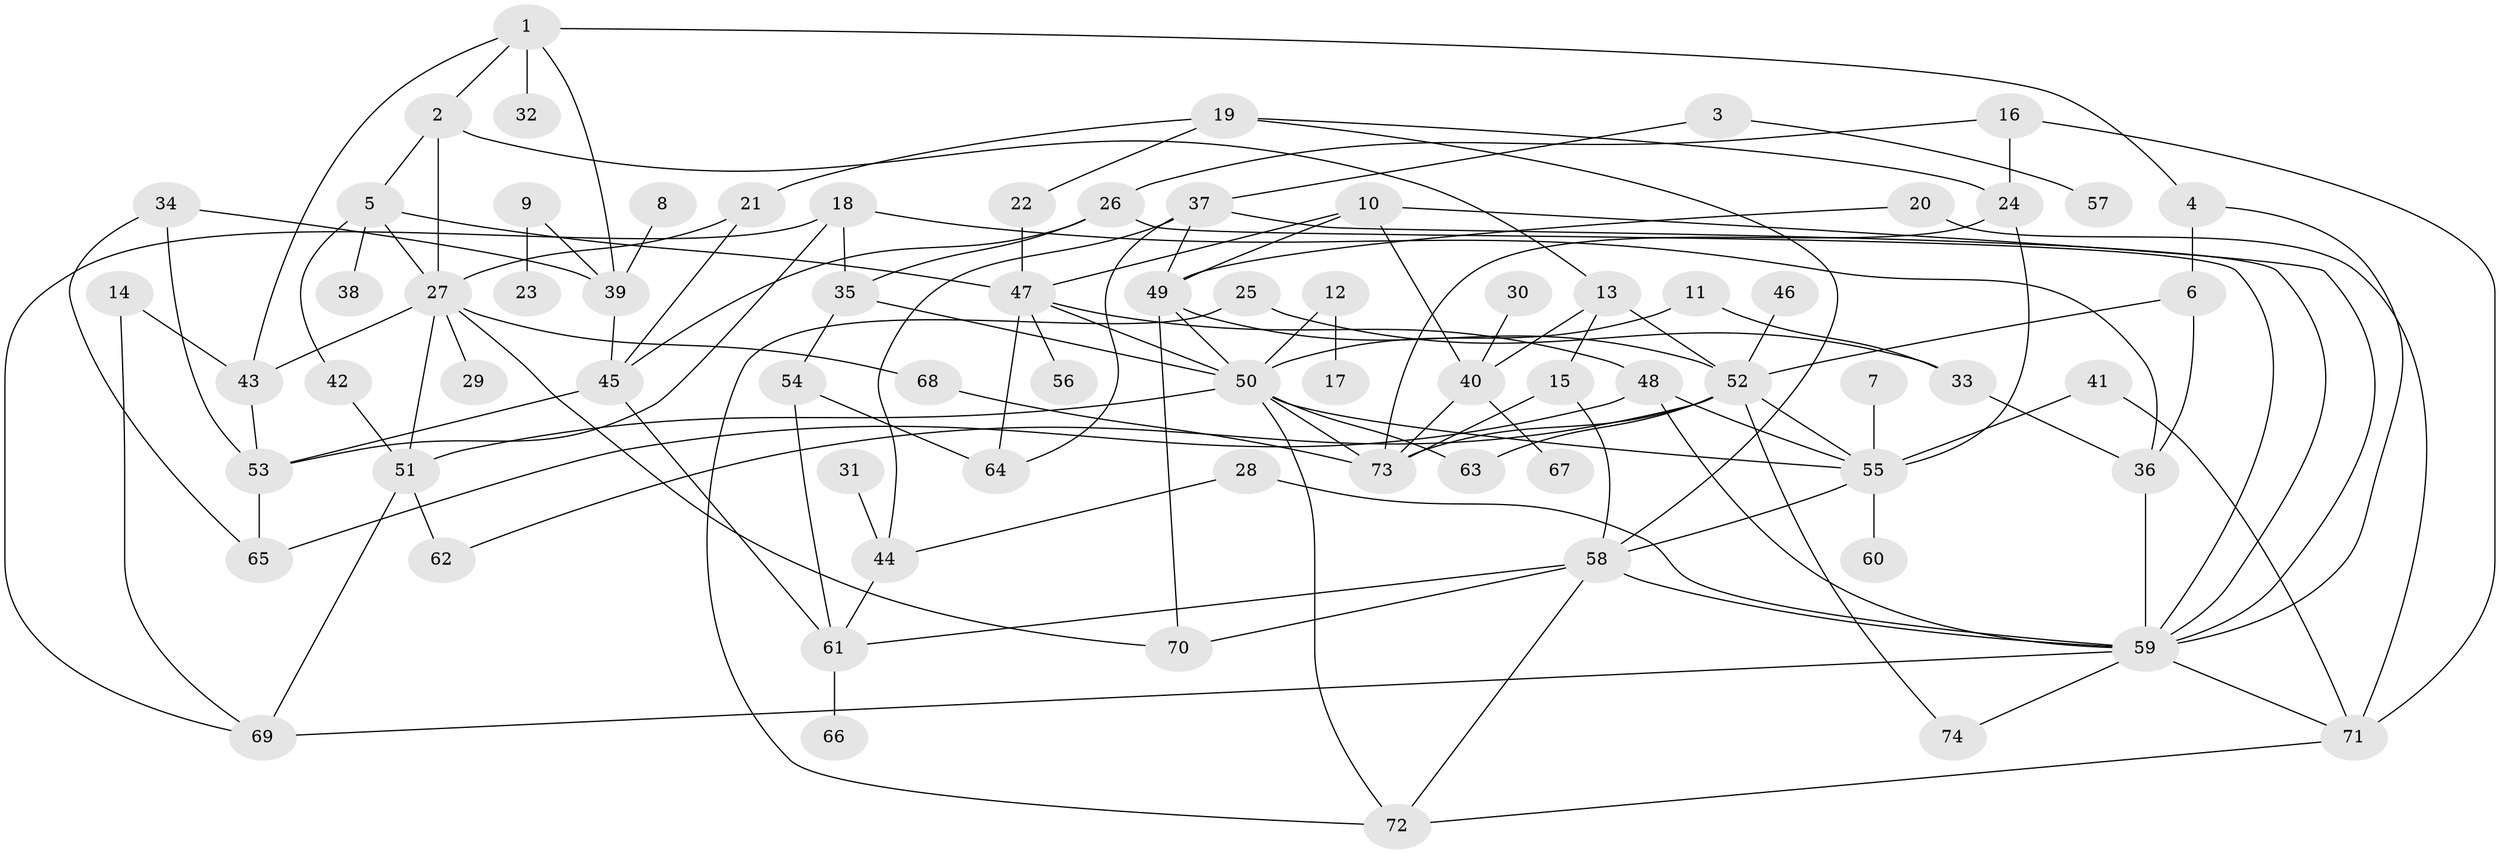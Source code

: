 // original degree distribution, {5: 0.04081632653061224, 3: 0.2653061224489796, 7: 0.013605442176870748, 4: 0.1292517006802721, 1: 0.22448979591836735, 6: 0.05442176870748299, 2: 0.2653061224489796, 8: 0.006802721088435374}
// Generated by graph-tools (version 1.1) at 2025/49/03/09/25 03:49:25]
// undirected, 74 vertices, 128 edges
graph export_dot {
graph [start="1"]
  node [color=gray90,style=filled];
  1;
  2;
  3;
  4;
  5;
  6;
  7;
  8;
  9;
  10;
  11;
  12;
  13;
  14;
  15;
  16;
  17;
  18;
  19;
  20;
  21;
  22;
  23;
  24;
  25;
  26;
  27;
  28;
  29;
  30;
  31;
  32;
  33;
  34;
  35;
  36;
  37;
  38;
  39;
  40;
  41;
  42;
  43;
  44;
  45;
  46;
  47;
  48;
  49;
  50;
  51;
  52;
  53;
  54;
  55;
  56;
  57;
  58;
  59;
  60;
  61;
  62;
  63;
  64;
  65;
  66;
  67;
  68;
  69;
  70;
  71;
  72;
  73;
  74;
  1 -- 2 [weight=1.0];
  1 -- 4 [weight=1.0];
  1 -- 32 [weight=1.0];
  1 -- 39 [weight=1.0];
  1 -- 43 [weight=1.0];
  2 -- 5 [weight=1.0];
  2 -- 13 [weight=1.0];
  2 -- 27 [weight=1.0];
  3 -- 37 [weight=1.0];
  3 -- 57 [weight=1.0];
  4 -- 6 [weight=1.0];
  4 -- 59 [weight=1.0];
  5 -- 27 [weight=1.0];
  5 -- 38 [weight=1.0];
  5 -- 42 [weight=1.0];
  5 -- 47 [weight=1.0];
  6 -- 36 [weight=1.0];
  6 -- 52 [weight=1.0];
  7 -- 55 [weight=1.0];
  8 -- 39 [weight=1.0];
  9 -- 23 [weight=1.0];
  9 -- 39 [weight=1.0];
  10 -- 40 [weight=1.0];
  10 -- 47 [weight=1.0];
  10 -- 49 [weight=1.0];
  10 -- 59 [weight=1.0];
  11 -- 33 [weight=1.0];
  11 -- 50 [weight=1.0];
  12 -- 17 [weight=1.0];
  12 -- 50 [weight=1.0];
  13 -- 15 [weight=1.0];
  13 -- 40 [weight=1.0];
  13 -- 52 [weight=1.0];
  14 -- 43 [weight=1.0];
  14 -- 69 [weight=1.0];
  15 -- 58 [weight=1.0];
  15 -- 73 [weight=1.0];
  16 -- 24 [weight=1.0];
  16 -- 26 [weight=1.0];
  16 -- 71 [weight=1.0];
  18 -- 35 [weight=1.0];
  18 -- 36 [weight=1.0];
  18 -- 53 [weight=1.0];
  18 -- 69 [weight=1.0];
  19 -- 21 [weight=1.0];
  19 -- 22 [weight=1.0];
  19 -- 24 [weight=1.0];
  19 -- 58 [weight=1.0];
  20 -- 49 [weight=1.0];
  20 -- 71 [weight=1.0];
  21 -- 27 [weight=1.0];
  21 -- 45 [weight=1.0];
  22 -- 47 [weight=1.0];
  24 -- 55 [weight=1.0];
  24 -- 73 [weight=1.0];
  25 -- 33 [weight=1.0];
  25 -- 72 [weight=1.0];
  26 -- 35 [weight=1.0];
  26 -- 45 [weight=1.0];
  26 -- 59 [weight=1.0];
  27 -- 29 [weight=1.0];
  27 -- 43 [weight=1.0];
  27 -- 51 [weight=1.0];
  27 -- 68 [weight=1.0];
  27 -- 70 [weight=1.0];
  28 -- 44 [weight=1.0];
  28 -- 59 [weight=1.0];
  30 -- 40 [weight=1.0];
  31 -- 44 [weight=1.0];
  33 -- 36 [weight=1.0];
  34 -- 39 [weight=1.0];
  34 -- 53 [weight=1.0];
  34 -- 65 [weight=1.0];
  35 -- 50 [weight=1.0];
  35 -- 54 [weight=1.0];
  36 -- 59 [weight=1.0];
  37 -- 44 [weight=1.0];
  37 -- 49 [weight=1.0];
  37 -- 59 [weight=1.0];
  37 -- 64 [weight=1.0];
  39 -- 45 [weight=1.0];
  40 -- 67 [weight=1.0];
  40 -- 73 [weight=1.0];
  41 -- 55 [weight=1.0];
  41 -- 71 [weight=1.0];
  42 -- 51 [weight=1.0];
  43 -- 53 [weight=1.0];
  44 -- 61 [weight=1.0];
  45 -- 53 [weight=1.0];
  45 -- 61 [weight=1.0];
  46 -- 52 [weight=1.0];
  47 -- 48 [weight=1.0];
  47 -- 50 [weight=1.0];
  47 -- 56 [weight=1.0];
  47 -- 64 [weight=1.0];
  48 -- 55 [weight=1.0];
  48 -- 59 [weight=1.0];
  48 -- 65 [weight=1.0];
  49 -- 50 [weight=1.0];
  49 -- 52 [weight=1.0];
  49 -- 70 [weight=1.0];
  50 -- 51 [weight=1.0];
  50 -- 55 [weight=1.0];
  50 -- 63 [weight=1.0];
  50 -- 72 [weight=1.0];
  50 -- 73 [weight=1.0];
  51 -- 62 [weight=1.0];
  51 -- 69 [weight=1.0];
  52 -- 55 [weight=1.0];
  52 -- 62 [weight=1.0];
  52 -- 63 [weight=1.0];
  52 -- 73 [weight=1.0];
  52 -- 74 [weight=1.0];
  53 -- 65 [weight=1.0];
  54 -- 61 [weight=1.0];
  54 -- 64 [weight=1.0];
  55 -- 58 [weight=1.0];
  55 -- 60 [weight=1.0];
  58 -- 59 [weight=1.0];
  58 -- 61 [weight=1.0];
  58 -- 70 [weight=1.0];
  58 -- 72 [weight=1.0];
  59 -- 69 [weight=1.0];
  59 -- 71 [weight=1.0];
  59 -- 74 [weight=1.0];
  61 -- 66 [weight=1.0];
  68 -- 73 [weight=1.0];
  71 -- 72 [weight=1.0];
}

